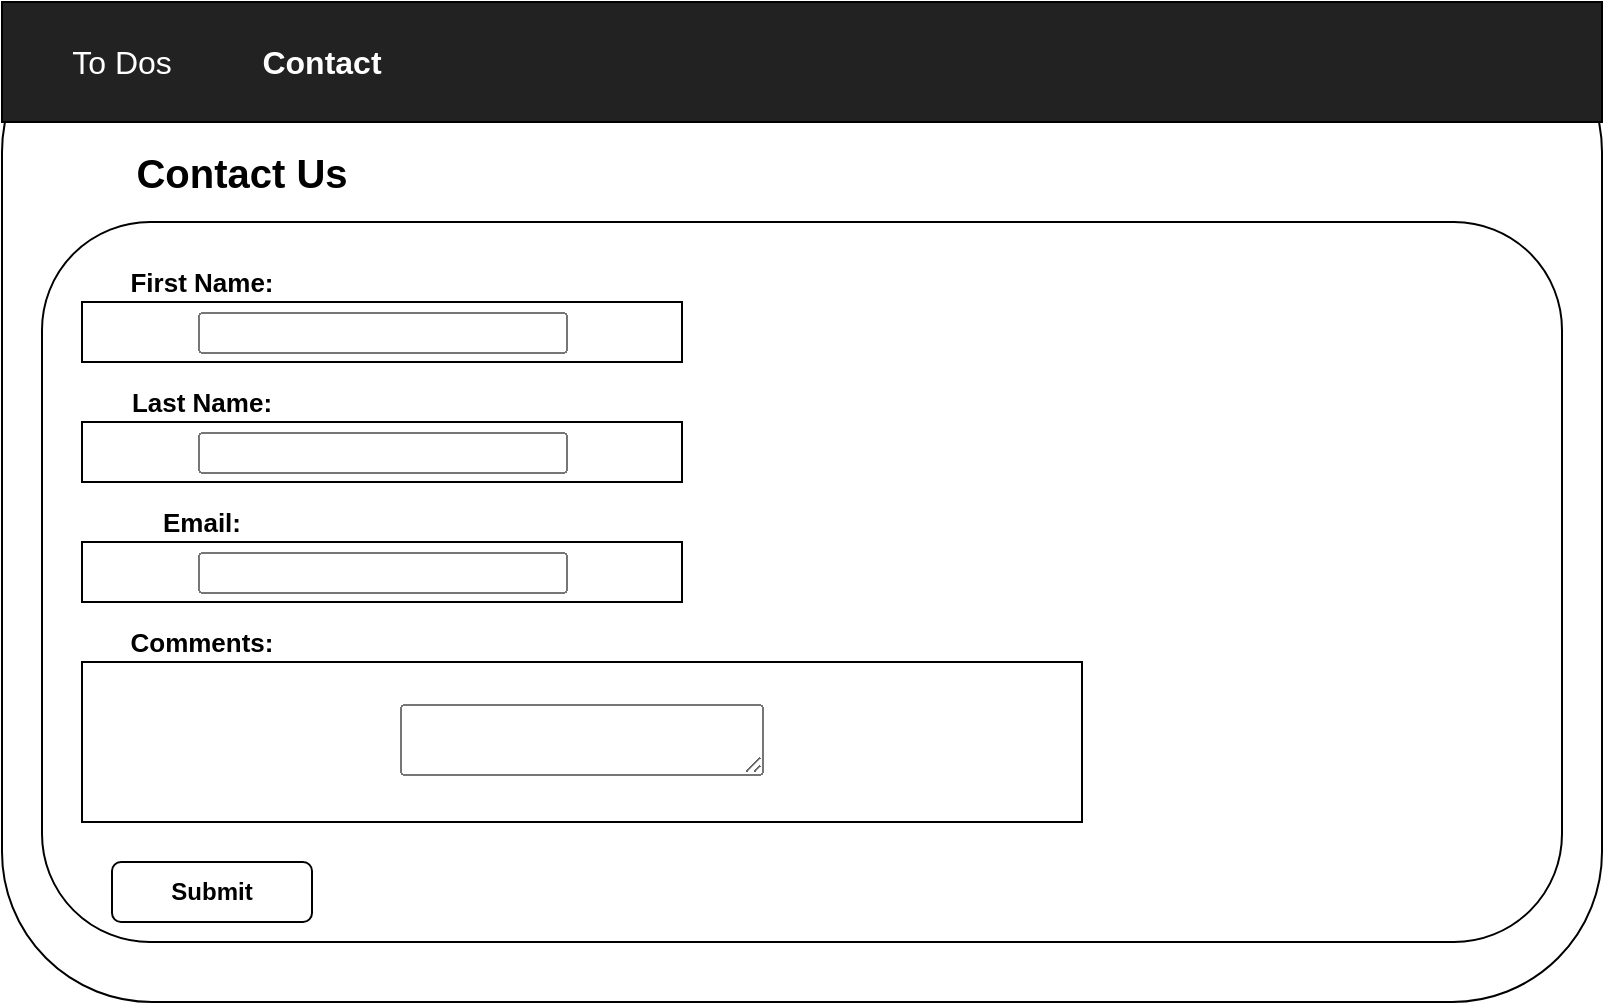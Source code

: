 <mxfile version="28.2.8">
  <diagram name="Contact" id="QFOL8rIPchowu5e1w2yE">
    <mxGraphModel dx="988" dy="638" grid="1" gridSize="10" guides="1" tooltips="1" connect="1" arrows="1" fold="1" page="1" pageScale="1" pageWidth="850" pageHeight="1100" math="0" shadow="0">
      <root>
        <mxCell id="0" />
        <mxCell id="1" parent="0" />
        <mxCell id="LMV9EG2CBEZjQGKZGtoq-1" value="&lt;b&gt;/contact view&lt;/b&gt; (Task Manager App)" style="rounded=1;whiteSpace=wrap;html=1;strokeColor=#000000;fillColor=#FFFFFF;fontSize=16;fontStyle=1;" vertex="1" parent="1">
          <mxGeometry x="40" y="40" width="800" height="500" as="geometry" />
        </mxCell>
        <mxCell id="LMV9EG2CBEZjQGKZGtoq-2" value="" style="rounded=0;whiteSpace=wrap;html=1;strokeColor=#000000;fillColor=#222222;fontColor=#FFFFFF;" vertex="1" parent="LMV9EG2CBEZjQGKZGtoq-1">
          <mxGeometry width="800" height="60" as="geometry" />
        </mxCell>
        <mxCell id="LMV9EG2CBEZjQGKZGtoq-3" value="To Dos" style="whiteSpace=wrap;html=1;strokeColor=none;fillColor=none;fontColor=#FFFFFF;fontSize=16;fontStyle=0;" vertex="1" parent="LMV9EG2CBEZjQGKZGtoq-2">
          <mxGeometry x="20" y="18" width="80" height="24" as="geometry" />
        </mxCell>
        <mxCell id="LMV9EG2CBEZjQGKZGtoq-4" value="Contact" style="whiteSpace=wrap;html=1;strokeColor=none;fillColor=none;fontColor=#FFFFFF;fontSize=16;fontStyle=1;" vertex="1" parent="LMV9EG2CBEZjQGKZGtoq-2">
          <mxGeometry x="110" y="18" width="100" height="24" as="geometry" />
        </mxCell>
        <mxCell id="LMV9EG2CBEZjQGKZGtoq-5" value="Contact Us" style="whiteSpace=wrap;html=1;strokeColor=none;fillColor=none;fontSize=20;fontStyle=1;" vertex="1" parent="LMV9EG2CBEZjQGKZGtoq-1">
          <mxGeometry x="20" y="70" width="200" height="30" as="geometry" />
        </mxCell>
        <mxCell id="LMV9EG2CBEZjQGKZGtoq-6" value="" style="rounded=1;whiteSpace=wrap;html=1;strokeColor=#000000;fillColor=#FFFFFF;" vertex="1" parent="LMV9EG2CBEZjQGKZGtoq-1">
          <mxGeometry x="20" y="110" width="760" height="360" as="geometry" />
        </mxCell>
        <mxCell id="LMV9EG2CBEZjQGKZGtoq-7" value="First Name:" style="whiteSpace=wrap;html=1;strokeColor=none;fillColor=none;fontSize=13;fontStyle=1;" vertex="1" parent="LMV9EG2CBEZjQGKZGtoq-6">
          <mxGeometry x="20" y="20" width="120" height="20" as="geometry" />
        </mxCell>
        <mxCell id="LMV9EG2CBEZjQGKZGtoq-8" value="&lt;input type=&#39;text&#39; /&gt;" style="rounded=0;whiteSpace=wrap;html=1;strokeColor=#000000;fillColor=#FFFFFF;fontSize=12;fontColor=#999999;" vertex="1" parent="LMV9EG2CBEZjQGKZGtoq-6">
          <mxGeometry x="20" y="40" width="300" height="30" as="geometry" />
        </mxCell>
        <mxCell id="LMV9EG2CBEZjQGKZGtoq-9" value="Last Name:" style="whiteSpace=wrap;html=1;strokeColor=none;fillColor=none;fontSize=13;fontStyle=1;" vertex="1" parent="LMV9EG2CBEZjQGKZGtoq-6">
          <mxGeometry x="20" y="80" width="120" height="20" as="geometry" />
        </mxCell>
        <mxCell id="LMV9EG2CBEZjQGKZGtoq-10" value="&lt;input type=&#39;text&#39; /&gt;" style="rounded=0;whiteSpace=wrap;html=1;strokeColor=#000000;fillColor=#FFFFFF;fontSize=12;fontColor=#999999;" vertex="1" parent="LMV9EG2CBEZjQGKZGtoq-6">
          <mxGeometry x="20" y="100" width="300" height="30" as="geometry" />
        </mxCell>
        <mxCell id="LMV9EG2CBEZjQGKZGtoq-11" value="Email:" style="whiteSpace=wrap;html=1;strokeColor=none;fillColor=none;fontSize=13;fontStyle=1;" vertex="1" parent="LMV9EG2CBEZjQGKZGtoq-6">
          <mxGeometry x="20" y="140" width="120" height="20" as="geometry" />
        </mxCell>
        <mxCell id="LMV9EG2CBEZjQGKZGtoq-12" value="&lt;input type=&#39;email&#39; /&gt;" style="rounded=0;whiteSpace=wrap;html=1;strokeColor=#000000;fillColor=#FFFFFF;fontSize=12;fontColor=#999999;" vertex="1" parent="LMV9EG2CBEZjQGKZGtoq-6">
          <mxGeometry x="20" y="160" width="300" height="30" as="geometry" />
        </mxCell>
        <mxCell id="LMV9EG2CBEZjQGKZGtoq-13" value="Comments:" style="whiteSpace=wrap;html=1;strokeColor=none;fillColor=none;fontSize=13;fontStyle=1;" vertex="1" parent="LMV9EG2CBEZjQGKZGtoq-6">
          <mxGeometry x="20" y="200" width="120" height="20" as="geometry" />
        </mxCell>
        <mxCell id="LMV9EG2CBEZjQGKZGtoq-14" value="&lt;textarea /&gt;" style="rounded=0;whiteSpace=wrap;html=1;strokeColor=#000000;fillColor=#FFFFFF;fontSize=12;fontColor=#999999;" vertex="1" parent="LMV9EG2CBEZjQGKZGtoq-6">
          <mxGeometry x="20" y="220" width="500" height="80" as="geometry" />
        </mxCell>
        <mxCell id="LMV9EG2CBEZjQGKZGtoq-15" value="Submit" style="rounded=1;whiteSpace=wrap;html=1;strokeColor=#000000;fillColor=#FFFFFF;fontSize=12;fontStyle=1;" vertex="1" parent="LMV9EG2CBEZjQGKZGtoq-6">
          <mxGeometry x="35" y="320" width="100" height="30" as="geometry" />
        </mxCell>
      </root>
    </mxGraphModel>
  </diagram>
</mxfile>
